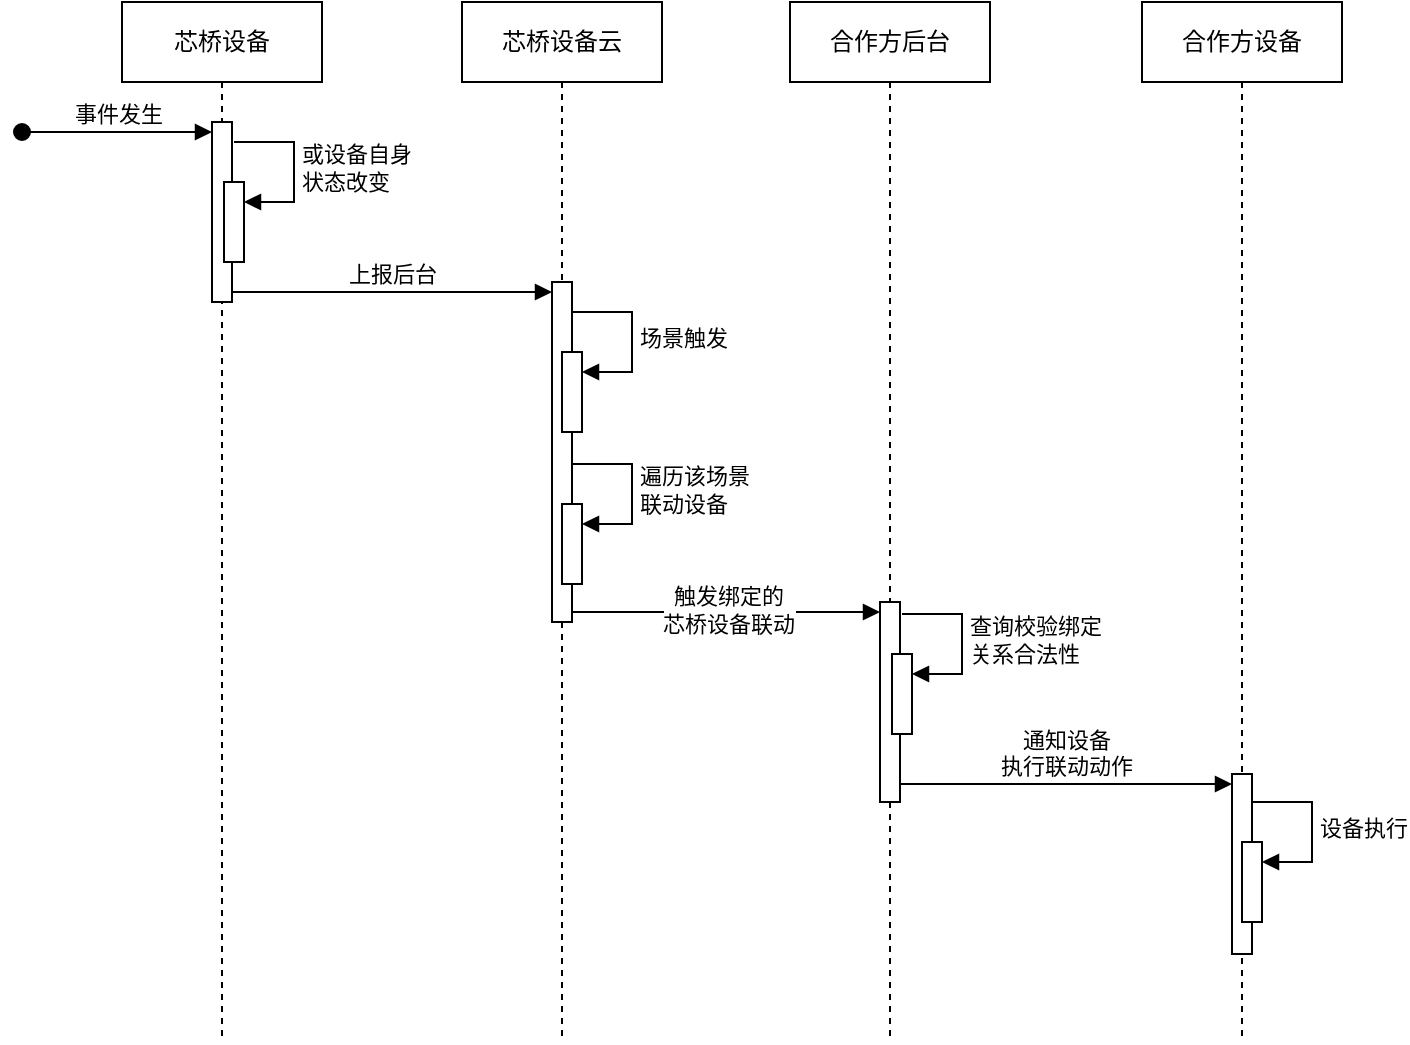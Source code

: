 <mxfile version="24.7.5">
  <diagram name="第 1 页" id="pw2k-fsAsMK-ligjQo0G">
    <mxGraphModel dx="1339" dy="785" grid="1" gridSize="10" guides="1" tooltips="1" connect="1" arrows="1" fold="1" page="1" pageScale="1" pageWidth="827" pageHeight="1169" math="0" shadow="0">
      <root>
        <mxCell id="0" />
        <mxCell id="1" parent="0" />
        <mxCell id="dMoptNQR52TWnNA59vBH-1" value="芯桥设备" style="shape=umlLifeline;perimeter=lifelinePerimeter;whiteSpace=wrap;html=1;container=1;dropTarget=0;collapsible=0;recursiveResize=0;outlineConnect=0;portConstraint=eastwest;newEdgeStyle={&quot;curved&quot;:0,&quot;rounded&quot;:0};" parent="1" vertex="1">
          <mxGeometry x="80" y="40" width="100" height="520" as="geometry" />
        </mxCell>
        <mxCell id="dMoptNQR52TWnNA59vBH-7" value="" style="html=1;points=[[0,0,0,0,5],[0,1,0,0,-5],[1,0,0,0,5],[1,1,0,0,-5]];perimeter=orthogonalPerimeter;outlineConnect=0;targetShapes=umlLifeline;portConstraint=eastwest;newEdgeStyle={&quot;curved&quot;:0,&quot;rounded&quot;:0};" parent="dMoptNQR52TWnNA59vBH-1" vertex="1">
          <mxGeometry x="45" y="60" width="10" height="90" as="geometry" />
        </mxCell>
        <mxCell id="dMoptNQR52TWnNA59vBH-9" value="" style="html=1;points=[[0,0,0,0,5],[0,1,0,0,-5],[1,0,0,0,5],[1,1,0,0,-5]];perimeter=orthogonalPerimeter;outlineConnect=0;targetShapes=umlLifeline;portConstraint=eastwest;newEdgeStyle={&quot;curved&quot;:0,&quot;rounded&quot;:0};" parent="dMoptNQR52TWnNA59vBH-1" vertex="1">
          <mxGeometry x="51" y="90" width="10" height="40" as="geometry" />
        </mxCell>
        <mxCell id="dMoptNQR52TWnNA59vBH-10" value="或设备自身&lt;div&gt;状态改变&lt;/div&gt;" style="html=1;align=left;spacingLeft=2;endArrow=block;rounded=0;edgeStyle=orthogonalEdgeStyle;curved=0;rounded=0;" parent="dMoptNQR52TWnNA59vBH-1" target="dMoptNQR52TWnNA59vBH-9" edge="1">
          <mxGeometry relative="1" as="geometry">
            <mxPoint x="56" y="70" as="sourcePoint" />
            <Array as="points">
              <mxPoint x="86" y="100" />
            </Array>
          </mxGeometry>
        </mxCell>
        <mxCell id="dMoptNQR52TWnNA59vBH-2" value="芯桥设备云" style="shape=umlLifeline;perimeter=lifelinePerimeter;whiteSpace=wrap;html=1;container=1;dropTarget=0;collapsible=0;recursiveResize=0;outlineConnect=0;portConstraint=eastwest;newEdgeStyle={&quot;curved&quot;:0,&quot;rounded&quot;:0};" parent="1" vertex="1">
          <mxGeometry x="250" y="40" width="100" height="520" as="geometry" />
        </mxCell>
        <mxCell id="dMoptNQR52TWnNA59vBH-8" value="" style="html=1;points=[[0,0,0,0,5],[0,1,0,0,-5],[1,0,0,0,5],[1,1,0,0,-5]];perimeter=orthogonalPerimeter;outlineConnect=0;targetShapes=umlLifeline;portConstraint=eastwest;newEdgeStyle={&quot;curved&quot;:0,&quot;rounded&quot;:0};" parent="dMoptNQR52TWnNA59vBH-2" vertex="1">
          <mxGeometry x="45" y="140" width="10" height="170" as="geometry" />
        </mxCell>
        <mxCell id="jEGpJF-gH_l4fbvywMZ4-2" value="" style="html=1;points=[[0,0,0,0,5],[0,1,0,0,-5],[1,0,0,0,5],[1,1,0,0,-5]];perimeter=orthogonalPerimeter;outlineConnect=0;targetShapes=umlLifeline;portConstraint=eastwest;newEdgeStyle={&quot;curved&quot;:0,&quot;rounded&quot;:0};" parent="dMoptNQR52TWnNA59vBH-2" vertex="1">
          <mxGeometry x="50" y="175" width="10" height="40" as="geometry" />
        </mxCell>
        <mxCell id="jEGpJF-gH_l4fbvywMZ4-3" value="场景触发" style="html=1;align=left;spacingLeft=2;endArrow=block;rounded=0;edgeStyle=orthogonalEdgeStyle;curved=0;rounded=0;" parent="dMoptNQR52TWnNA59vBH-2" target="jEGpJF-gH_l4fbvywMZ4-2" edge="1">
          <mxGeometry relative="1" as="geometry">
            <mxPoint x="55" y="155" as="sourcePoint" />
            <Array as="points">
              <mxPoint x="85" y="185" />
            </Array>
          </mxGeometry>
        </mxCell>
        <mxCell id="jEGpJF-gH_l4fbvywMZ4-5" value="" style="html=1;points=[[0,0,0,0,5],[0,1,0,0,-5],[1,0,0,0,5],[1,1,0,0,-5]];perimeter=orthogonalPerimeter;outlineConnect=0;targetShapes=umlLifeline;portConstraint=eastwest;newEdgeStyle={&quot;curved&quot;:0,&quot;rounded&quot;:0};" parent="dMoptNQR52TWnNA59vBH-2" vertex="1">
          <mxGeometry x="50" y="251" width="10" height="40" as="geometry" />
        </mxCell>
        <mxCell id="jEGpJF-gH_l4fbvywMZ4-6" value="遍历该场景&lt;div&gt;联动设备&lt;/div&gt;" style="html=1;align=left;spacingLeft=2;endArrow=block;rounded=0;edgeStyle=orthogonalEdgeStyle;curved=0;rounded=0;" parent="dMoptNQR52TWnNA59vBH-2" target="jEGpJF-gH_l4fbvywMZ4-5" edge="1">
          <mxGeometry relative="1" as="geometry">
            <mxPoint x="55" y="231" as="sourcePoint" />
            <Array as="points">
              <mxPoint x="85" y="261" />
            </Array>
          </mxGeometry>
        </mxCell>
        <mxCell id="dMoptNQR52TWnNA59vBH-3" value="合作方后台" style="shape=umlLifeline;perimeter=lifelinePerimeter;whiteSpace=wrap;html=1;container=1;dropTarget=0;collapsible=0;recursiveResize=0;outlineConnect=0;portConstraint=eastwest;newEdgeStyle={&quot;curved&quot;:0,&quot;rounded&quot;:0};" parent="1" vertex="1">
          <mxGeometry x="414" y="40" width="100" height="520" as="geometry" />
        </mxCell>
        <mxCell id="dMoptNQR52TWnNA59vBH-12" value="" style="html=1;points=[[0,0,0,0,5],[0,1,0,0,-5],[1,0,0,0,5],[1,1,0,0,-5]];perimeter=orthogonalPerimeter;outlineConnect=0;targetShapes=umlLifeline;portConstraint=eastwest;newEdgeStyle={&quot;curved&quot;:0,&quot;rounded&quot;:0};" parent="dMoptNQR52TWnNA59vBH-3" vertex="1">
          <mxGeometry x="45" y="300" width="10" height="100" as="geometry" />
        </mxCell>
        <mxCell id="dMoptNQR52TWnNA59vBH-14" value="" style="html=1;points=[[0,0,0,0,5],[0,1,0,0,-5],[1,0,0,0,5],[1,1,0,0,-5]];perimeter=orthogonalPerimeter;outlineConnect=0;targetShapes=umlLifeline;portConstraint=eastwest;newEdgeStyle={&quot;curved&quot;:0,&quot;rounded&quot;:0};" parent="dMoptNQR52TWnNA59vBH-3" vertex="1">
          <mxGeometry x="51" y="326" width="10" height="40" as="geometry" />
        </mxCell>
        <mxCell id="dMoptNQR52TWnNA59vBH-15" value="查询校验绑定&lt;div&gt;关系合法性&lt;/div&gt;" style="html=1;align=left;spacingLeft=2;endArrow=block;rounded=0;edgeStyle=orthogonalEdgeStyle;curved=0;rounded=0;" parent="dMoptNQR52TWnNA59vBH-3" target="dMoptNQR52TWnNA59vBH-14" edge="1">
          <mxGeometry relative="1" as="geometry">
            <mxPoint x="56" y="306" as="sourcePoint" />
            <Array as="points">
              <mxPoint x="86" y="336" />
            </Array>
          </mxGeometry>
        </mxCell>
        <mxCell id="dMoptNQR52TWnNA59vBH-4" value="合作方设备" style="shape=umlLifeline;perimeter=lifelinePerimeter;whiteSpace=wrap;html=1;container=1;dropTarget=0;collapsible=0;recursiveResize=0;outlineConnect=0;portConstraint=eastwest;newEdgeStyle={&quot;curved&quot;:0,&quot;rounded&quot;:0};" parent="1" vertex="1">
          <mxGeometry x="590" y="40" width="100" height="520" as="geometry" />
        </mxCell>
        <mxCell id="dMoptNQR52TWnNA59vBH-18" value="" style="html=1;points=[[0,0,0,0,5],[0,1,0,0,-5],[1,0,0,0,5],[1,1,0,0,-5]];perimeter=orthogonalPerimeter;outlineConnect=0;targetShapes=umlLifeline;portConstraint=eastwest;newEdgeStyle={&quot;curved&quot;:0,&quot;rounded&quot;:0};" parent="dMoptNQR52TWnNA59vBH-4" vertex="1">
          <mxGeometry x="45" y="386" width="10" height="90" as="geometry" />
        </mxCell>
        <mxCell id="jEGpJF-gH_l4fbvywMZ4-9" value="" style="html=1;points=[[0,0,0,0,5],[0,1,0,0,-5],[1,0,0,0,5],[1,1,0,0,-5]];perimeter=orthogonalPerimeter;outlineConnect=0;targetShapes=umlLifeline;portConstraint=eastwest;newEdgeStyle={&quot;curved&quot;:0,&quot;rounded&quot;:0};" parent="dMoptNQR52TWnNA59vBH-4" vertex="1">
          <mxGeometry x="50" y="420" width="10" height="40" as="geometry" />
        </mxCell>
        <mxCell id="jEGpJF-gH_l4fbvywMZ4-10" value="设备执行" style="html=1;align=left;spacingLeft=2;endArrow=block;rounded=0;edgeStyle=orthogonalEdgeStyle;curved=0;rounded=0;" parent="dMoptNQR52TWnNA59vBH-4" target="jEGpJF-gH_l4fbvywMZ4-9" edge="1">
          <mxGeometry relative="1" as="geometry">
            <mxPoint x="55" y="400" as="sourcePoint" />
            <Array as="points">
              <mxPoint x="85" y="430" />
            </Array>
          </mxGeometry>
        </mxCell>
        <mxCell id="dMoptNQR52TWnNA59vBH-6" value="事件发生" style="html=1;verticalAlign=bottom;startArrow=oval;startFill=1;endArrow=block;startSize=8;curved=0;rounded=0;entryX=0;entryY=0;entryDx=0;entryDy=5;entryPerimeter=0;" parent="1" target="dMoptNQR52TWnNA59vBH-7" edge="1">
          <mxGeometry width="60" relative="1" as="geometry">
            <mxPoint x="30" y="105" as="sourcePoint" />
            <mxPoint x="90" y="120" as="targetPoint" />
          </mxGeometry>
        </mxCell>
        <mxCell id="dMoptNQR52TWnNA59vBH-11" value="上报后台" style="html=1;verticalAlign=bottom;endArrow=block;curved=0;rounded=0;entryX=0;entryY=0;entryDx=0;entryDy=5;entryPerimeter=0;" parent="1" source="dMoptNQR52TWnNA59vBH-7" target="dMoptNQR52TWnNA59vBH-8" edge="1">
          <mxGeometry width="80" relative="1" as="geometry">
            <mxPoint x="180" y="180" as="sourcePoint" />
            <mxPoint x="260" y="180" as="targetPoint" />
          </mxGeometry>
        </mxCell>
        <mxCell id="dMoptNQR52TWnNA59vBH-19" value="通知设备&lt;div&gt;执行联动动作&lt;/div&gt;" style="html=1;verticalAlign=bottom;endArrow=block;curved=0;rounded=0;exitX=1;exitY=1;exitDx=0;exitDy=-5;exitPerimeter=0;entryX=0;entryY=0;entryDx=0;entryDy=5;entryPerimeter=0;" parent="1" target="dMoptNQR52TWnNA59vBH-18" edge="1">
          <mxGeometry width="80" relative="1" as="geometry">
            <mxPoint x="469" y="431" as="sourcePoint" />
            <mxPoint x="580" y="496" as="targetPoint" />
          </mxGeometry>
        </mxCell>
        <mxCell id="jEGpJF-gH_l4fbvywMZ4-4" value="" style="html=1;verticalAlign=bottom;endArrow=block;curved=0;rounded=0;exitX=1;exitY=1;exitDx=0;exitDy=-5;exitPerimeter=0;entryX=0;entryY=0;entryDx=0;entryDy=5;entryPerimeter=0;" parent="1" source="dMoptNQR52TWnNA59vBH-8" target="dMoptNQR52TWnNA59vBH-12" edge="1">
          <mxGeometry width="80" relative="1" as="geometry">
            <mxPoint x="370" y="200" as="sourcePoint" />
            <mxPoint x="450" y="200" as="targetPoint" />
          </mxGeometry>
        </mxCell>
        <mxCell id="jEGpJF-gH_l4fbvywMZ4-8" value="触发绑定的&lt;div&gt;芯桥设备联动&lt;/div&gt;" style="edgeLabel;html=1;align=center;verticalAlign=middle;resizable=0;points=[];" parent="jEGpJF-gH_l4fbvywMZ4-4" vertex="1" connectable="0">
          <mxGeometry x="0.338" y="1" relative="1" as="geometry">
            <mxPoint x="-25" as="offset" />
          </mxGeometry>
        </mxCell>
      </root>
    </mxGraphModel>
  </diagram>
</mxfile>
